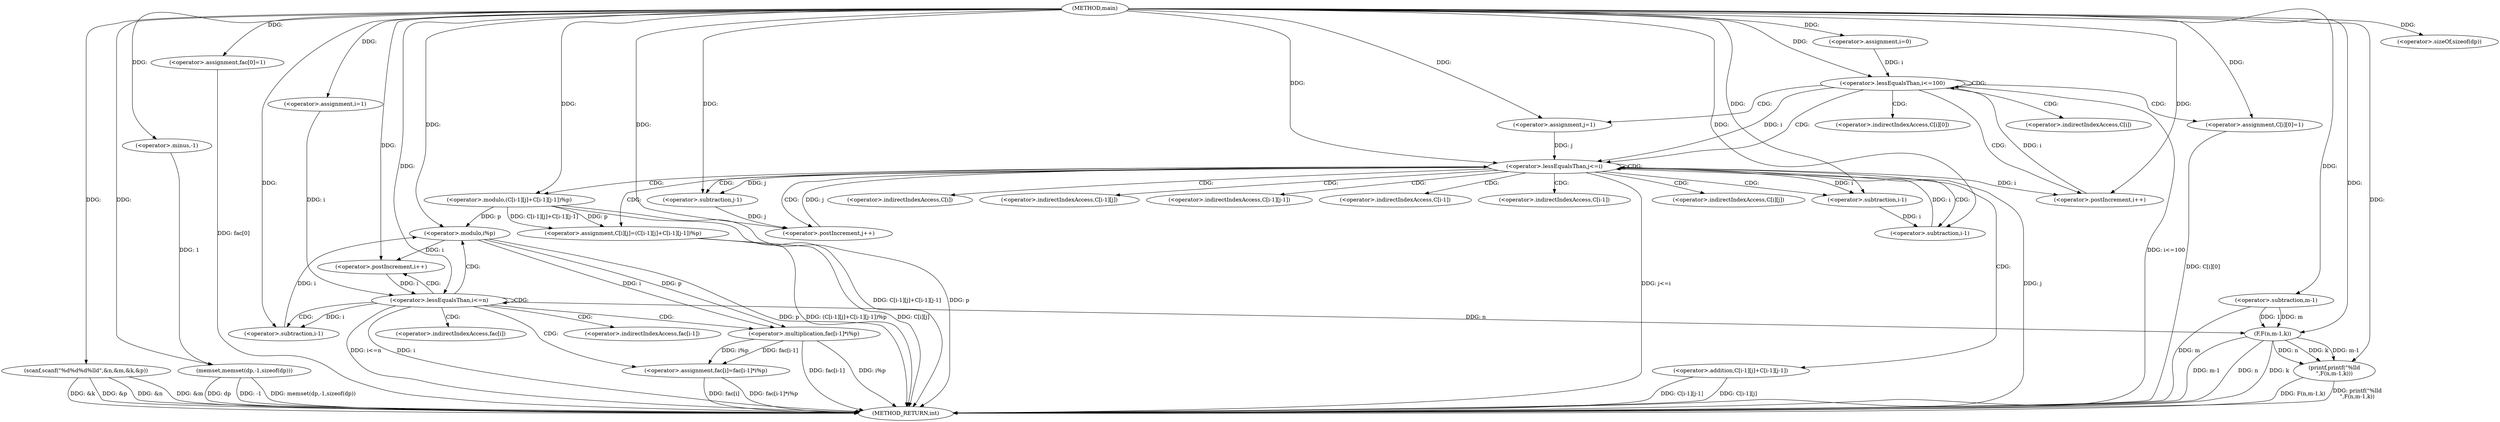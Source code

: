 digraph "main" {  
"1000283" [label = "(METHOD,main)" ]
"1000391" [label = "(METHOD_RETURN,int)" ]
"1000285" [label = "(scanf,scanf(\"%d%d%d%lld\",&n,&m,&k,&p))" ]
"1000295" [label = "(memset,memset(dp,-1,sizeof(dp)))" ]
"1000355" [label = "(<operator>.assignment,fac[0]=1)" ]
"1000383" [label = "(printf,printf(\"%lld\n\",F(n,m-1,k)))" ]
"1000303" [label = "(<operator>.assignment,i=0)" ]
"1000306" [label = "(<operator>.lessEqualsThan,i<=100)" ]
"1000309" [label = "(<operator>.postIncrement,i++)" ]
"1000362" [label = "(<operator>.assignment,i=1)" ]
"1000365" [label = "(<operator>.lessEqualsThan,i<=n)" ]
"1000368" [label = "(<operator>.postIncrement,i++)" ]
"1000370" [label = "(<operator>.assignment,fac[i]=fac[i-1]*i%p)" ]
"1000297" [label = "(<operator>.minus,-1)" ]
"1000299" [label = "(<operator>.sizeOf,sizeof(dp))" ]
"1000312" [label = "(<operator>.assignment,C[i][0]=1)" ]
"1000385" [label = "(F,F(n,m-1,k))" ]
"1000321" [label = "(<operator>.assignment,j=1)" ]
"1000324" [label = "(<operator>.lessEqualsThan,j<=i)" ]
"1000327" [label = "(<operator>.postIncrement,j++)" ]
"1000374" [label = "(<operator>.multiplication,fac[i-1]*i%p)" ]
"1000387" [label = "(<operator>.subtraction,m-1)" ]
"1000330" [label = "(<operator>.assignment,C[i][j]=(C[i-1][j]+C[i-1][j-1])%p)" ]
"1000380" [label = "(<operator>.modulo,i%p)" ]
"1000377" [label = "(<operator>.subtraction,i-1)" ]
"1000336" [label = "(<operator>.modulo,(C[i-1][j]+C[i-1][j-1])%p)" ]
"1000337" [label = "(<operator>.addition,C[i-1][j]+C[i-1][j-1])" ]
"1000351" [label = "(<operator>.subtraction,j-1)" ]
"1000341" [label = "(<operator>.subtraction,i-1)" ]
"1000348" [label = "(<operator>.subtraction,i-1)" ]
"1000371" [label = "(<operator>.indirectIndexAccess,fac[i])" ]
"1000313" [label = "(<operator>.indirectIndexAccess,C[i][0])" ]
"1000375" [label = "(<operator>.indirectIndexAccess,fac[i-1])" ]
"1000314" [label = "(<operator>.indirectIndexAccess,C[i])" ]
"1000331" [label = "(<operator>.indirectIndexAccess,C[i][j])" ]
"1000332" [label = "(<operator>.indirectIndexAccess,C[i])" ]
"1000338" [label = "(<operator>.indirectIndexAccess,C[i-1][j])" ]
"1000345" [label = "(<operator>.indirectIndexAccess,C[i-1][j-1])" ]
"1000339" [label = "(<operator>.indirectIndexAccess,C[i-1])" ]
"1000346" [label = "(<operator>.indirectIndexAccess,C[i-1])" ]
  "1000285" -> "1000391"  [ label = "DDG: &n"] 
  "1000285" -> "1000391"  [ label = "DDG: &m"] 
  "1000285" -> "1000391"  [ label = "DDG: &k"] 
  "1000285" -> "1000391"  [ label = "DDG: &p"] 
  "1000295" -> "1000391"  [ label = "DDG: dp"] 
  "1000295" -> "1000391"  [ label = "DDG: -1"] 
  "1000295" -> "1000391"  [ label = "DDG: memset(dp,-1,sizeof(dp))"] 
  "1000306" -> "1000391"  [ label = "DDG: i<=100"] 
  "1000355" -> "1000391"  [ label = "DDG: fac[0]"] 
  "1000365" -> "1000391"  [ label = "DDG: i"] 
  "1000365" -> "1000391"  [ label = "DDG: i<=n"] 
  "1000385" -> "1000391"  [ label = "DDG: n"] 
  "1000387" -> "1000391"  [ label = "DDG: m"] 
  "1000385" -> "1000391"  [ label = "DDG: m-1"] 
  "1000385" -> "1000391"  [ label = "DDG: k"] 
  "1000383" -> "1000391"  [ label = "DDG: F(n,m-1,k)"] 
  "1000383" -> "1000391"  [ label = "DDG: printf(\"%lld\n\",F(n,m-1,k))"] 
  "1000370" -> "1000391"  [ label = "DDG: fac[i]"] 
  "1000374" -> "1000391"  [ label = "DDG: fac[i-1]"] 
  "1000380" -> "1000391"  [ label = "DDG: p"] 
  "1000374" -> "1000391"  [ label = "DDG: i%p"] 
  "1000370" -> "1000391"  [ label = "DDG: fac[i-1]*i%p"] 
  "1000312" -> "1000391"  [ label = "DDG: C[i][0]"] 
  "1000324" -> "1000391"  [ label = "DDG: j"] 
  "1000324" -> "1000391"  [ label = "DDG: j<=i"] 
  "1000330" -> "1000391"  [ label = "DDG: C[i][j]"] 
  "1000337" -> "1000391"  [ label = "DDG: C[i-1][j]"] 
  "1000337" -> "1000391"  [ label = "DDG: C[i-1][j-1]"] 
  "1000336" -> "1000391"  [ label = "DDG: C[i-1][j]+C[i-1][j-1]"] 
  "1000336" -> "1000391"  [ label = "DDG: p"] 
  "1000330" -> "1000391"  [ label = "DDG: (C[i-1][j]+C[i-1][j-1])%p"] 
  "1000283" -> "1000285"  [ label = "DDG: "] 
  "1000283" -> "1000355"  [ label = "DDG: "] 
  "1000283" -> "1000295"  [ label = "DDG: "] 
  "1000297" -> "1000295"  [ label = "DDG: 1"] 
  "1000283" -> "1000303"  [ label = "DDG: "] 
  "1000283" -> "1000362"  [ label = "DDG: "] 
  "1000374" -> "1000370"  [ label = "DDG: i%p"] 
  "1000374" -> "1000370"  [ label = "DDG: fac[i-1]"] 
  "1000283" -> "1000383"  [ label = "DDG: "] 
  "1000385" -> "1000383"  [ label = "DDG: k"] 
  "1000385" -> "1000383"  [ label = "DDG: m-1"] 
  "1000385" -> "1000383"  [ label = "DDG: n"] 
  "1000283" -> "1000297"  [ label = "DDG: "] 
  "1000283" -> "1000299"  [ label = "DDG: "] 
  "1000303" -> "1000306"  [ label = "DDG: i"] 
  "1000309" -> "1000306"  [ label = "DDG: i"] 
  "1000283" -> "1000306"  [ label = "DDG: "] 
  "1000324" -> "1000309"  [ label = "DDG: i"] 
  "1000283" -> "1000309"  [ label = "DDG: "] 
  "1000283" -> "1000312"  [ label = "DDG: "] 
  "1000362" -> "1000365"  [ label = "DDG: i"] 
  "1000368" -> "1000365"  [ label = "DDG: i"] 
  "1000283" -> "1000365"  [ label = "DDG: "] 
  "1000380" -> "1000368"  [ label = "DDG: i"] 
  "1000283" -> "1000368"  [ label = "DDG: "] 
  "1000365" -> "1000385"  [ label = "DDG: n"] 
  "1000283" -> "1000385"  [ label = "DDG: "] 
  "1000387" -> "1000385"  [ label = "DDG: 1"] 
  "1000387" -> "1000385"  [ label = "DDG: m"] 
  "1000283" -> "1000321"  [ label = "DDG: "] 
  "1000380" -> "1000374"  [ label = "DDG: i"] 
  "1000380" -> "1000374"  [ label = "DDG: p"] 
  "1000283" -> "1000387"  [ label = "DDG: "] 
  "1000321" -> "1000324"  [ label = "DDG: j"] 
  "1000327" -> "1000324"  [ label = "DDG: j"] 
  "1000283" -> "1000324"  [ label = "DDG: "] 
  "1000306" -> "1000324"  [ label = "DDG: i"] 
  "1000348" -> "1000324"  [ label = "DDG: i"] 
  "1000351" -> "1000327"  [ label = "DDG: j"] 
  "1000283" -> "1000327"  [ label = "DDG: "] 
  "1000336" -> "1000330"  [ label = "DDG: C[i-1][j]+C[i-1][j-1]"] 
  "1000336" -> "1000330"  [ label = "DDG: p"] 
  "1000377" -> "1000380"  [ label = "DDG: i"] 
  "1000283" -> "1000380"  [ label = "DDG: "] 
  "1000336" -> "1000380"  [ label = "DDG: p"] 
  "1000365" -> "1000377"  [ label = "DDG: i"] 
  "1000283" -> "1000377"  [ label = "DDG: "] 
  "1000283" -> "1000336"  [ label = "DDG: "] 
  "1000324" -> "1000351"  [ label = "DDG: j"] 
  "1000283" -> "1000351"  [ label = "DDG: "] 
  "1000324" -> "1000341"  [ label = "DDG: i"] 
  "1000283" -> "1000341"  [ label = "DDG: "] 
  "1000341" -> "1000348"  [ label = "DDG: i"] 
  "1000283" -> "1000348"  [ label = "DDG: "] 
  "1000306" -> "1000312"  [ label = "CDG: "] 
  "1000306" -> "1000324"  [ label = "CDG: "] 
  "1000306" -> "1000321"  [ label = "CDG: "] 
  "1000306" -> "1000306"  [ label = "CDG: "] 
  "1000306" -> "1000313"  [ label = "CDG: "] 
  "1000306" -> "1000309"  [ label = "CDG: "] 
  "1000306" -> "1000314"  [ label = "CDG: "] 
  "1000365" -> "1000380"  [ label = "CDG: "] 
  "1000365" -> "1000370"  [ label = "CDG: "] 
  "1000365" -> "1000371"  [ label = "CDG: "] 
  "1000365" -> "1000368"  [ label = "CDG: "] 
  "1000365" -> "1000377"  [ label = "CDG: "] 
  "1000365" -> "1000375"  [ label = "CDG: "] 
  "1000365" -> "1000365"  [ label = "CDG: "] 
  "1000365" -> "1000374"  [ label = "CDG: "] 
  "1000324" -> "1000341"  [ label = "CDG: "] 
  "1000324" -> "1000332"  [ label = "CDG: "] 
  "1000324" -> "1000337"  [ label = "CDG: "] 
  "1000324" -> "1000324"  [ label = "CDG: "] 
  "1000324" -> "1000345"  [ label = "CDG: "] 
  "1000324" -> "1000338"  [ label = "CDG: "] 
  "1000324" -> "1000351"  [ label = "CDG: "] 
  "1000324" -> "1000330"  [ label = "CDG: "] 
  "1000324" -> "1000346"  [ label = "CDG: "] 
  "1000324" -> "1000336"  [ label = "CDG: "] 
  "1000324" -> "1000331"  [ label = "CDG: "] 
  "1000324" -> "1000327"  [ label = "CDG: "] 
  "1000324" -> "1000348"  [ label = "CDG: "] 
  "1000324" -> "1000339"  [ label = "CDG: "] 
}
